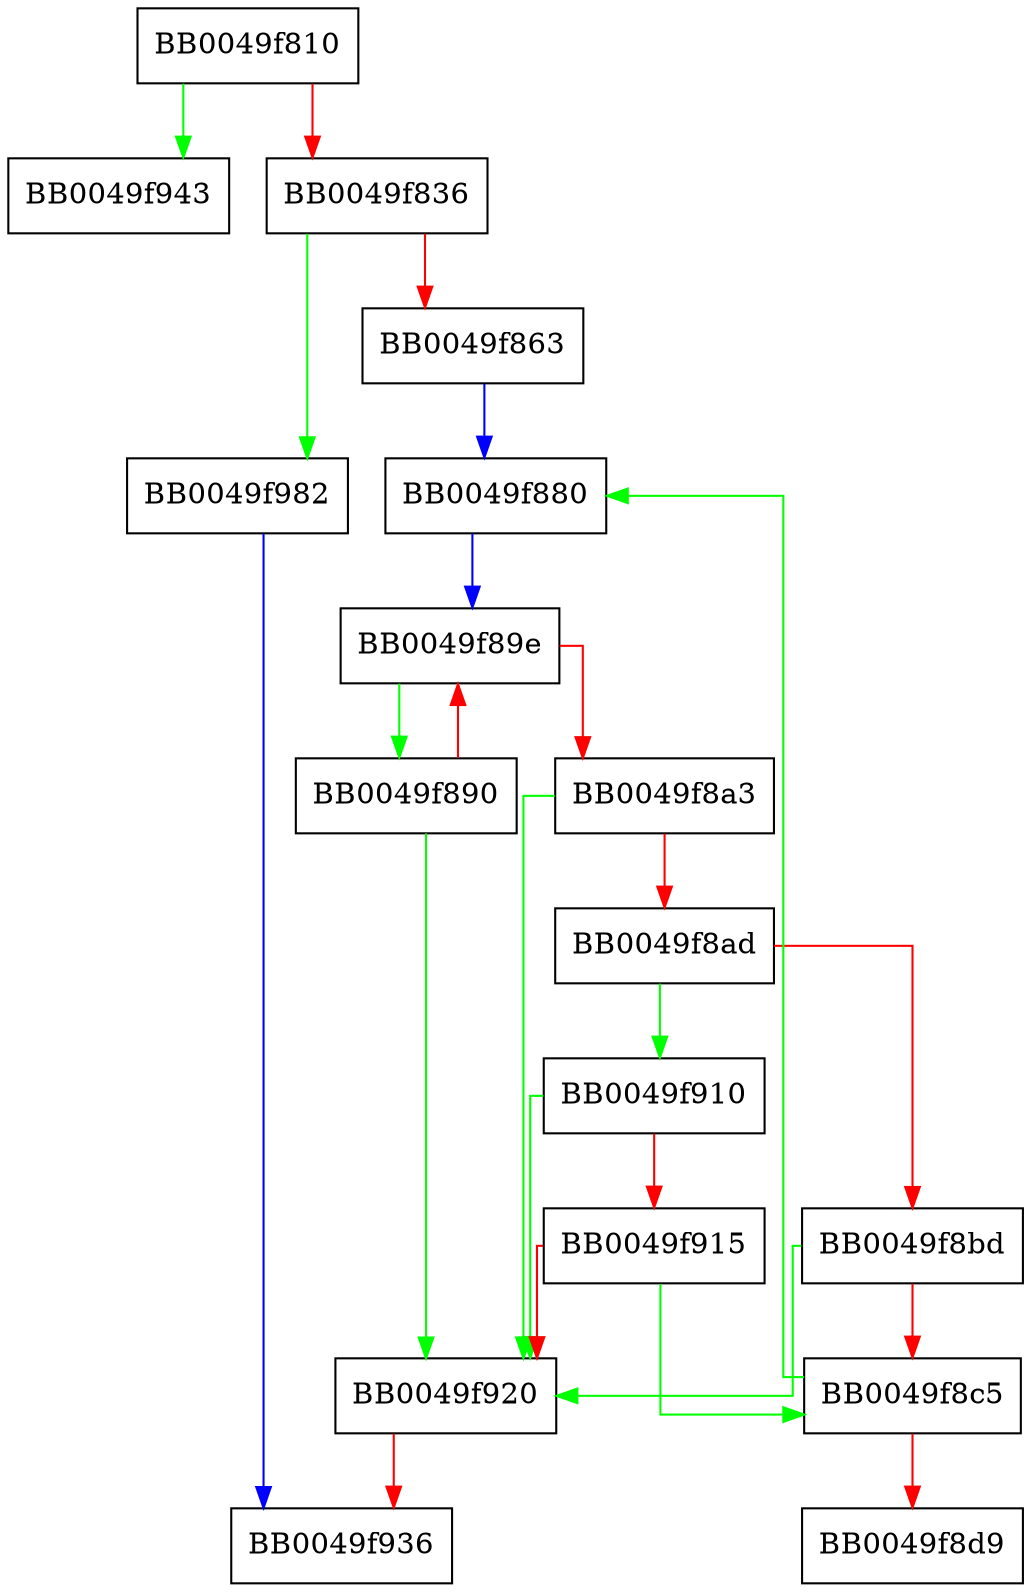 digraph tls1_set_groups {
  node [shape="box"];
  graph [splines=ortho];
  BB0049f810 -> BB0049f943 [color="green"];
  BB0049f810 -> BB0049f836 [color="red"];
  BB0049f836 -> BB0049f982 [color="green"];
  BB0049f836 -> BB0049f863 [color="red"];
  BB0049f863 -> BB0049f880 [color="blue"];
  BB0049f880 -> BB0049f89e [color="blue"];
  BB0049f890 -> BB0049f920 [color="green"];
  BB0049f890 -> BB0049f89e [color="red"];
  BB0049f89e -> BB0049f890 [color="green"];
  BB0049f89e -> BB0049f8a3 [color="red"];
  BB0049f8a3 -> BB0049f920 [color="green"];
  BB0049f8a3 -> BB0049f8ad [color="red"];
  BB0049f8ad -> BB0049f910 [color="green"];
  BB0049f8ad -> BB0049f8bd [color="red"];
  BB0049f8bd -> BB0049f920 [color="green"];
  BB0049f8bd -> BB0049f8c5 [color="red"];
  BB0049f8c5 -> BB0049f880 [color="green"];
  BB0049f8c5 -> BB0049f8d9 [color="red"];
  BB0049f910 -> BB0049f920 [color="green"];
  BB0049f910 -> BB0049f915 [color="red"];
  BB0049f915 -> BB0049f8c5 [color="green"];
  BB0049f915 -> BB0049f920 [color="red"];
  BB0049f920 -> BB0049f936 [color="red"];
  BB0049f982 -> BB0049f936 [color="blue"];
}